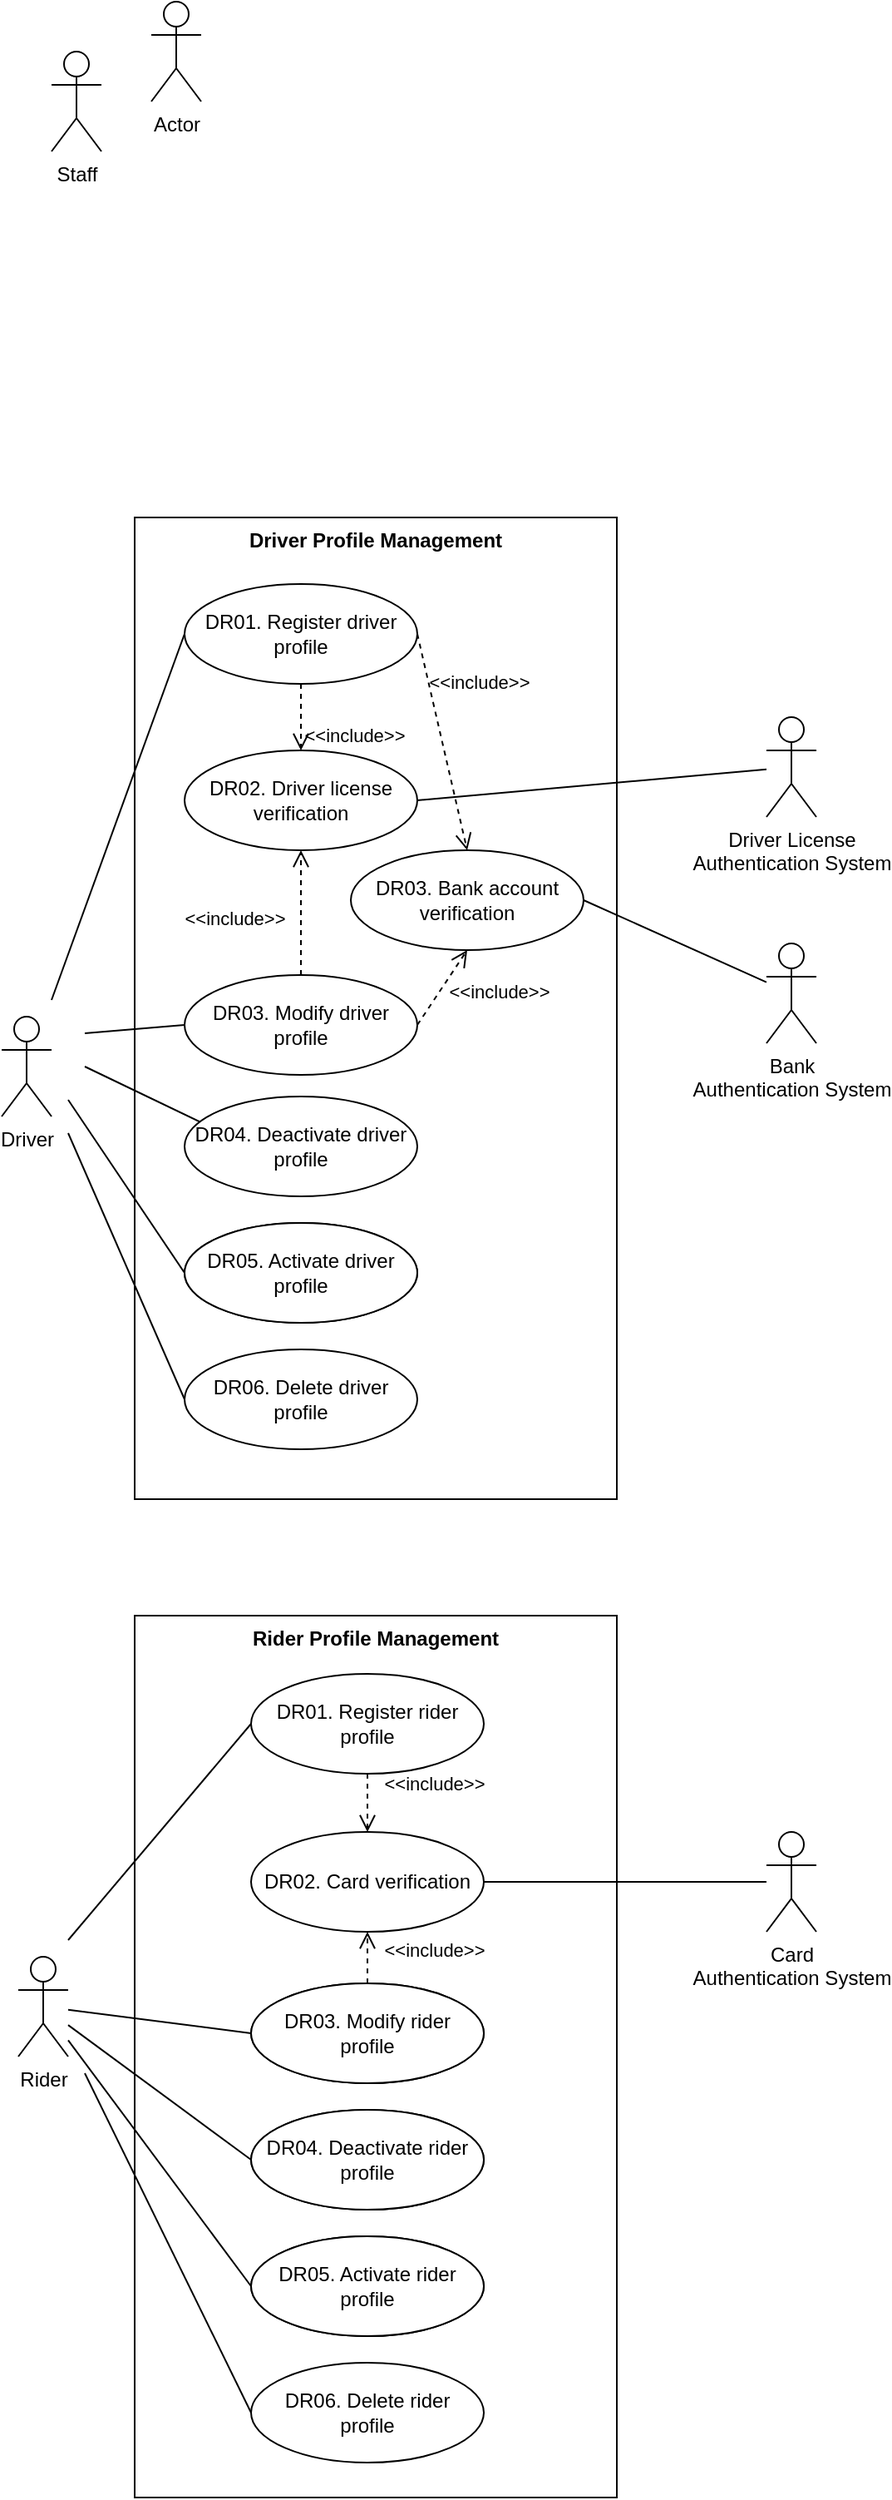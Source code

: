 <mxfile version="20.0.3" type="github">
  <diagram id="v2z8GFz1xVQ4nOBSHtJG" name="Page-1">
    <mxGraphModel dx="901" dy="959" grid="1" gridSize="10" guides="1" tooltips="1" connect="1" arrows="1" fold="1" page="1" pageScale="1" pageWidth="1654" pageHeight="2336" math="0" shadow="0">
      <root>
        <mxCell id="0" />
        <mxCell id="1" parent="0" />
        <mxCell id="jRhHFrHwKbbma_4rEngc-61" value="Driver Profile Management" style="rounded=0;whiteSpace=wrap;html=1;sketch=0;fillColor=none;verticalAlign=top;fontStyle=1" vertex="1" parent="1">
          <mxGeometry x="120" y="380" width="290" height="590" as="geometry" />
        </mxCell>
        <mxCell id="jRhHFrHwKbbma_4rEngc-54" value="&lt;b&gt;Rider Profile Management&lt;/b&gt;" style="rounded=0;whiteSpace=wrap;html=1;sketch=0;fillColor=none;verticalAlign=top;" vertex="1" parent="1">
          <mxGeometry x="120" y="1040" width="290" height="530" as="geometry" />
        </mxCell>
        <mxCell id="jRhHFrHwKbbma_4rEngc-30" style="edgeStyle=none;rounded=0;orthogonalLoop=1;jettySize=auto;html=1;entryX=0;entryY=0.5;entryDx=0;entryDy=0;endArrow=none;endFill=0;" edge="1" parent="1" target="jRhHFrHwKbbma_4rEngc-23">
          <mxGeometry relative="1" as="geometry">
            <mxPoint x="80" y="1235" as="sourcePoint" />
          </mxGeometry>
        </mxCell>
        <mxCell id="EtEnG1mAUkbt8heayrS2-1" value="Rider&lt;br&gt;" style="shape=umlActor;verticalLabelPosition=bottom;verticalAlign=top;html=1;outlineConnect=0;" parent="1" vertex="1">
          <mxGeometry x="50" y="1245" width="30" height="60" as="geometry" />
        </mxCell>
        <mxCell id="EtEnG1mAUkbt8heayrS2-25" style="rounded=0;orthogonalLoop=1;jettySize=auto;html=1;endArrow=none;endFill=0;entryX=0;entryY=0.5;entryDx=0;entryDy=0;" parent="1" target="EtEnG1mAUkbt8heayrS2-19" edge="1">
          <mxGeometry relative="1" as="geometry">
            <mxPoint x="70" y="670" as="sourcePoint" />
            <Array as="points" />
          </mxGeometry>
        </mxCell>
        <mxCell id="jRhHFrHwKbbma_4rEngc-7" style="rounded=0;orthogonalLoop=1;jettySize=auto;html=1;entryX=0;entryY=0.5;entryDx=0;entryDy=0;endArrow=none;endFill=0;" edge="1" parent="1" target="EtEnG1mAUkbt8heayrS2-27">
          <mxGeometry relative="1" as="geometry">
            <mxPoint x="90" y="690" as="sourcePoint" />
          </mxGeometry>
        </mxCell>
        <mxCell id="jRhHFrHwKbbma_4rEngc-8" style="rounded=0;orthogonalLoop=1;jettySize=auto;html=1;entryX=0;entryY=0.5;entryDx=0;entryDy=0;endArrow=none;endFill=0;" edge="1" parent="1">
          <mxGeometry relative="1" as="geometry">
            <mxPoint x="90" y="710" as="sourcePoint" />
            <mxPoint x="190.0" y="758" as="targetPoint" />
          </mxGeometry>
        </mxCell>
        <mxCell id="jRhHFrHwKbbma_4rEngc-9" style="rounded=0;orthogonalLoop=1;jettySize=auto;html=1;entryX=0;entryY=0.5;entryDx=0;entryDy=0;endArrow=none;endFill=0;" edge="1" parent="1" target="EtEnG1mAUkbt8heayrS2-30">
          <mxGeometry relative="1" as="geometry">
            <mxPoint x="80" y="730" as="sourcePoint" />
          </mxGeometry>
        </mxCell>
        <mxCell id="jRhHFrHwKbbma_4rEngc-10" style="rounded=0;orthogonalLoop=1;jettySize=auto;html=1;entryX=0;entryY=0.5;entryDx=0;entryDy=0;endArrow=none;endFill=0;" edge="1" parent="1" target="EtEnG1mAUkbt8heayrS2-28">
          <mxGeometry relative="1" as="geometry">
            <mxPoint x="80" y="750" as="sourcePoint" />
          </mxGeometry>
        </mxCell>
        <mxCell id="EtEnG1mAUkbt8heayrS2-5" value="Driver" style="shape=umlActor;verticalLabelPosition=bottom;verticalAlign=top;html=1;outlineConnect=0;" parent="1" vertex="1">
          <mxGeometry x="40" y="680" width="30" height="60" as="geometry" />
        </mxCell>
        <mxCell id="EtEnG1mAUkbt8heayrS2-6" value="Actor" style="shape=umlActor;verticalLabelPosition=bottom;verticalAlign=top;html=1;outlineConnect=0;" parent="1" vertex="1">
          <mxGeometry x="130" y="70" width="30" height="60" as="geometry" />
        </mxCell>
        <mxCell id="EtEnG1mAUkbt8heayrS2-7" value="Staff" style="shape=umlActor;verticalLabelPosition=bottom;verticalAlign=top;html=1;outlineConnect=0;" parent="1" vertex="1">
          <mxGeometry x="70" y="100" width="30" height="60" as="geometry" />
        </mxCell>
        <mxCell id="EtEnG1mAUkbt8heayrS2-13" value="Driver License&lt;br&gt;Authentication System" style="shape=umlActor;verticalLabelPosition=bottom;verticalAlign=top;html=1;outlineConnect=0;" parent="1" vertex="1">
          <mxGeometry x="500" y="500" width="30" height="60" as="geometry" />
        </mxCell>
        <mxCell id="jRhHFrHwKbbma_4rEngc-16" style="edgeStyle=none;rounded=0;orthogonalLoop=1;jettySize=auto;html=1;exitX=1;exitY=0.5;exitDx=0;exitDy=0;endArrow=none;endFill=0;" edge="1" parent="1" source="EtEnG1mAUkbt8heayrS2-26" target="EtEnG1mAUkbt8heayrS2-13">
          <mxGeometry relative="1" as="geometry">
            <mxPoint x="480" y="690" as="targetPoint" />
          </mxGeometry>
        </mxCell>
        <mxCell id="jRhHFrHwKbbma_4rEngc-17" value="Bank &lt;br&gt;Authentication System" style="shape=umlActor;verticalLabelPosition=bottom;verticalAlign=top;html=1;outlineConnect=0;" vertex="1" parent="1">
          <mxGeometry x="500" y="636" width="30" height="60" as="geometry" />
        </mxCell>
        <mxCell id="jRhHFrHwKbbma_4rEngc-20" style="edgeStyle=none;rounded=0;orthogonalLoop=1;jettySize=auto;html=1;exitX=1;exitY=0.5;exitDx=0;exitDy=0;endArrow=none;endFill=0;" edge="1" parent="1" source="jRhHFrHwKbbma_4rEngc-64" target="jRhHFrHwKbbma_4rEngc-17">
          <mxGeometry relative="1" as="geometry" />
        </mxCell>
        <mxCell id="jRhHFrHwKbbma_4rEngc-32" style="edgeStyle=none;rounded=0;orthogonalLoop=1;jettySize=auto;html=1;exitX=0;exitY=0.5;exitDx=0;exitDy=0;endArrow=none;endFill=0;" edge="1" parent="1" source="jRhHFrHwKbbma_4rEngc-25" target="EtEnG1mAUkbt8heayrS2-1">
          <mxGeometry relative="1" as="geometry">
            <mxPoint x="70" y="1265" as="targetPoint" />
          </mxGeometry>
        </mxCell>
        <mxCell id="jRhHFrHwKbbma_4rEngc-33" style="edgeStyle=none;rounded=0;orthogonalLoop=1;jettySize=auto;html=1;exitX=0;exitY=0.5;exitDx=0;exitDy=0;endArrow=none;endFill=0;" edge="1" parent="1" source="jRhHFrHwKbbma_4rEngc-27" target="EtEnG1mAUkbt8heayrS2-1">
          <mxGeometry relative="1" as="geometry" />
        </mxCell>
        <mxCell id="jRhHFrHwKbbma_4rEngc-34" style="edgeStyle=none;rounded=0;orthogonalLoop=1;jettySize=auto;html=1;exitX=0;exitY=0.5;exitDx=0;exitDy=0;endArrow=none;endFill=0;" edge="1" parent="1" source="jRhHFrHwKbbma_4rEngc-28" target="EtEnG1mAUkbt8heayrS2-1">
          <mxGeometry relative="1" as="geometry" />
        </mxCell>
        <mxCell id="jRhHFrHwKbbma_4rEngc-35" style="edgeStyle=none;rounded=0;orthogonalLoop=1;jettySize=auto;html=1;exitX=0;exitY=0.5;exitDx=0;exitDy=0;endArrow=none;endFill=0;" edge="1" parent="1" source="jRhHFrHwKbbma_4rEngc-26">
          <mxGeometry relative="1" as="geometry">
            <mxPoint x="90" y="1315" as="targetPoint" />
          </mxGeometry>
        </mxCell>
        <mxCell id="jRhHFrHwKbbma_4rEngc-37" value="Card&lt;br&gt;Authentication System" style="shape=umlActor;verticalLabelPosition=bottom;verticalAlign=top;html=1;outlineConnect=0;" vertex="1" parent="1">
          <mxGeometry x="500" y="1170" width="30" height="60" as="geometry" />
        </mxCell>
        <mxCell id="jRhHFrHwKbbma_4rEngc-23" value="DR01. Register rider profile" style="ellipse;whiteSpace=wrap;html=1;flipH=0;flipV=0;" vertex="1" parent="1">
          <mxGeometry x="190" y="1075" width="140" height="60" as="geometry" />
        </mxCell>
        <mxCell id="jRhHFrHwKbbma_4rEngc-60" style="rounded=0;orthogonalLoop=1;jettySize=auto;html=1;exitX=1;exitY=0.5;exitDx=0;exitDy=0;endArrow=none;endFill=0;" edge="1" parent="1" source="jRhHFrHwKbbma_4rEngc-24" target="jRhHFrHwKbbma_4rEngc-37">
          <mxGeometry relative="1" as="geometry" />
        </mxCell>
        <mxCell id="jRhHFrHwKbbma_4rEngc-24" value="DR02. Card verification" style="ellipse;whiteSpace=wrap;html=1;flipH=0;flipV=0;" vertex="1" parent="1">
          <mxGeometry x="190" y="1170" width="140" height="60" as="geometry" />
        </mxCell>
        <mxCell id="jRhHFrHwKbbma_4rEngc-25" value="DR03. Modify rider &lt;br&gt;profile" style="ellipse;whiteSpace=wrap;html=1;flipH=0;flipV=0;" vertex="1" parent="1">
          <mxGeometry x="190" y="1261" width="140" height="60" as="geometry" />
        </mxCell>
        <mxCell id="jRhHFrHwKbbma_4rEngc-26" value="DR06. Delete rider &lt;br&gt;profile" style="ellipse;whiteSpace=wrap;html=1;flipH=0;flipV=0;" vertex="1" parent="1">
          <mxGeometry x="190" y="1489" width="140" height="60" as="geometry" />
        </mxCell>
        <mxCell id="jRhHFrHwKbbma_4rEngc-27" value="DR04. Deactivate rider profile" style="ellipse;whiteSpace=wrap;html=1;flipH=0;flipV=0;" vertex="1" parent="1">
          <mxGeometry x="190" y="1337" width="140" height="60" as="geometry" />
        </mxCell>
        <mxCell id="jRhHFrHwKbbma_4rEngc-28" value="DR05. Activate rider profile" style="ellipse;whiteSpace=wrap;html=1;flipH=0;flipV=0;" vertex="1" parent="1">
          <mxGeometry x="190" y="1413" width="140" height="60" as="geometry" />
        </mxCell>
        <mxCell id="jRhHFrHwKbbma_4rEngc-44" value="DR03. Modify rider &lt;br&gt;profile" style="ellipse;whiteSpace=wrap;html=1;flipH=0;flipV=0;" vertex="1" parent="1">
          <mxGeometry x="190" y="1261" width="140" height="60" as="geometry" />
        </mxCell>
        <mxCell id="jRhHFrHwKbbma_4rEngc-45" value="DR04. Deactivate rider profile" style="ellipse;whiteSpace=wrap;html=1;flipH=0;flipV=0;" vertex="1" parent="1">
          <mxGeometry x="190" y="1337" width="140" height="60" as="geometry" />
        </mxCell>
        <mxCell id="jRhHFrHwKbbma_4rEngc-46" value="DR05. Activate rider profile" style="ellipse;whiteSpace=wrap;html=1;flipH=0;flipV=0;" vertex="1" parent="1">
          <mxGeometry x="190" y="1413" width="140" height="60" as="geometry" />
        </mxCell>
        <mxCell id="jRhHFrHwKbbma_4rEngc-56" value="&amp;lt;&amp;lt;include&amp;gt;&amp;gt;" style="endArrow=open;startArrow=none;endFill=0;startFill=0;endSize=8;html=1;verticalAlign=bottom;dashed=1;labelBackgroundColor=none;rounded=0;exitX=0.5;exitY=0;exitDx=0;exitDy=0;entryX=0.5;entryY=1;entryDx=0;entryDy=0;" edge="1" parent="1" source="jRhHFrHwKbbma_4rEngc-44" target="jRhHFrHwKbbma_4rEngc-24">
          <mxGeometry x="-0.29" y="-40" width="160" relative="1" as="geometry">
            <mxPoint x="520" y="1320" as="sourcePoint" />
            <mxPoint x="260" y="1234" as="targetPoint" />
            <mxPoint as="offset" />
          </mxGeometry>
        </mxCell>
        <mxCell id="jRhHFrHwKbbma_4rEngc-59" value="&amp;lt;&amp;lt;include&amp;gt;&amp;gt;" style="endArrow=open;startArrow=none;endFill=0;startFill=0;endSize=8;html=1;verticalAlign=bottom;dashed=1;labelBackgroundColor=none;rounded=0;exitX=0.5;exitY=1;exitDx=0;exitDy=0;" edge="1" parent="1" source="jRhHFrHwKbbma_4rEngc-23" target="jRhHFrHwKbbma_4rEngc-24">
          <mxGeometry x="-0.143" y="40" width="160" relative="1" as="geometry">
            <mxPoint x="260" y="1140" as="sourcePoint" />
            <mxPoint x="270" y="1240" as="targetPoint" />
            <mxPoint as="offset" />
          </mxGeometry>
        </mxCell>
        <mxCell id="EtEnG1mAUkbt8heayrS2-19" value="DR01. Register driver profile" style="ellipse;whiteSpace=wrap;html=1;flipH=0;flipV=0;" parent="1" vertex="1">
          <mxGeometry x="150" y="420" width="140" height="60" as="geometry" />
        </mxCell>
        <mxCell id="EtEnG1mAUkbt8heayrS2-26" value="DR02. Driver license verification" style="ellipse;whiteSpace=wrap;html=1;flipH=0;flipV=0;" parent="1" vertex="1">
          <mxGeometry x="150" y="520" width="140" height="60" as="geometry" />
        </mxCell>
        <mxCell id="EtEnG1mAUkbt8heayrS2-27" value="DR03. Modify driver profile" style="ellipse;whiteSpace=wrap;html=1;flipH=0;flipV=0;" parent="1" vertex="1">
          <mxGeometry x="150" y="655" width="140" height="60" as="geometry" />
        </mxCell>
        <mxCell id="EtEnG1mAUkbt8heayrS2-28" value="DR06. Delete driver profile" style="ellipse;whiteSpace=wrap;html=1;flipH=0;flipV=0;" parent="1" vertex="1">
          <mxGeometry x="150" y="880" width="140" height="60" as="geometry" />
        </mxCell>
        <mxCell id="EtEnG1mAUkbt8heayrS2-30" value="DR05. Activate driver profile" style="ellipse;whiteSpace=wrap;html=1;flipH=0;flipV=0;" parent="1" vertex="1">
          <mxGeometry x="150" y="804" width="140" height="60" as="geometry" />
        </mxCell>
        <mxCell id="jRhHFrHwKbbma_4rEngc-62" value="&amp;lt;&amp;lt;include&amp;gt;&amp;gt;" style="endArrow=open;startArrow=none;endFill=0;startFill=0;endSize=8;html=1;verticalAlign=bottom;dashed=1;labelBackgroundColor=none;rounded=0;exitX=0.5;exitY=1;exitDx=0;exitDy=0;entryX=0.5;entryY=0;entryDx=0;entryDy=0;" edge="1" parent="1" source="EtEnG1mAUkbt8heayrS2-19" target="EtEnG1mAUkbt8heayrS2-26">
          <mxGeometry x="1" y="32" width="160" relative="1" as="geometry">
            <mxPoint x="270" y="945.0" as="sourcePoint" />
            <mxPoint x="270" y="980.0" as="targetPoint" />
            <mxPoint as="offset" />
            <Array as="points" />
          </mxGeometry>
        </mxCell>
        <mxCell id="jRhHFrHwKbbma_4rEngc-63" value="&amp;lt;&amp;lt;include&amp;gt;&amp;gt;" style="endArrow=open;startArrow=none;endFill=0;startFill=0;endSize=8;html=1;verticalAlign=bottom;dashed=1;labelBackgroundColor=none;rounded=0;exitX=0.5;exitY=0;exitDx=0;exitDy=0;entryX=0.5;entryY=1;entryDx=0;entryDy=0;" edge="1" parent="1" source="EtEnG1mAUkbt8heayrS2-27" target="EtEnG1mAUkbt8heayrS2-26">
          <mxGeometry x="-0.333" y="40" width="160" relative="1" as="geometry">
            <mxPoint x="270" y="480" as="sourcePoint" />
            <mxPoint x="270" y="510" as="targetPoint" />
            <mxPoint as="offset" />
            <Array as="points" />
          </mxGeometry>
        </mxCell>
        <mxCell id="jRhHFrHwKbbma_4rEngc-64" value="DR03. Bank account verification" style="ellipse;whiteSpace=wrap;html=1;flipH=0;flipV=0;" vertex="1" parent="1">
          <mxGeometry x="250" y="580" width="140" height="60" as="geometry" />
        </mxCell>
        <mxCell id="jRhHFrHwKbbma_4rEngc-65" value="&amp;lt;&amp;lt;include&amp;gt;&amp;gt;" style="endArrow=open;startArrow=none;endFill=0;startFill=0;endSize=8;html=1;verticalAlign=bottom;dashed=1;labelBackgroundColor=none;rounded=0;exitX=1;exitY=0.5;exitDx=0;exitDy=0;entryX=0.5;entryY=0;entryDx=0;entryDy=0;" edge="1" parent="1" source="EtEnG1mAUkbt8heayrS2-19" target="jRhHFrHwKbbma_4rEngc-64">
          <mxGeometry x="-0.325" y="28" width="160" relative="1" as="geometry">
            <mxPoint x="230" y="510" as="sourcePoint" />
            <mxPoint x="230" y="550" as="targetPoint" />
            <mxPoint as="offset" />
            <Array as="points" />
          </mxGeometry>
        </mxCell>
        <mxCell id="jRhHFrHwKbbma_4rEngc-66" value="&amp;lt;&amp;lt;include&amp;gt;&amp;gt;" style="endArrow=open;startArrow=none;endFill=0;startFill=0;endSize=8;html=1;verticalAlign=bottom;dashed=1;labelBackgroundColor=none;rounded=0;exitX=1;exitY=0.5;exitDx=0;exitDy=0;entryX=0.5;entryY=1;entryDx=0;entryDy=0;" edge="1" parent="1" source="EtEnG1mAUkbt8heayrS2-27" target="jRhHFrHwKbbma_4rEngc-64">
          <mxGeometry x="0.354" y="-35" width="160" relative="1" as="geometry">
            <mxPoint x="220" y="665" as="sourcePoint" />
            <mxPoint x="230" y="610" as="targetPoint" />
            <mxPoint as="offset" />
            <Array as="points" />
          </mxGeometry>
        </mxCell>
        <mxCell id="jRhHFrHwKbbma_4rEngc-67" value="DR04. Deactivate driver profile" style="ellipse;whiteSpace=wrap;html=1;flipH=0;flipV=0;" vertex="1" parent="1">
          <mxGeometry x="150" y="728" width="140" height="60" as="geometry" />
        </mxCell>
        <mxCell id="jRhHFrHwKbbma_4rEngc-68" value="DR05. Activate driver profile" style="ellipse;whiteSpace=wrap;html=1;flipH=0;flipV=0;" vertex="1" parent="1">
          <mxGeometry x="150" y="804" width="140" height="60" as="geometry" />
        </mxCell>
      </root>
    </mxGraphModel>
  </diagram>
</mxfile>
